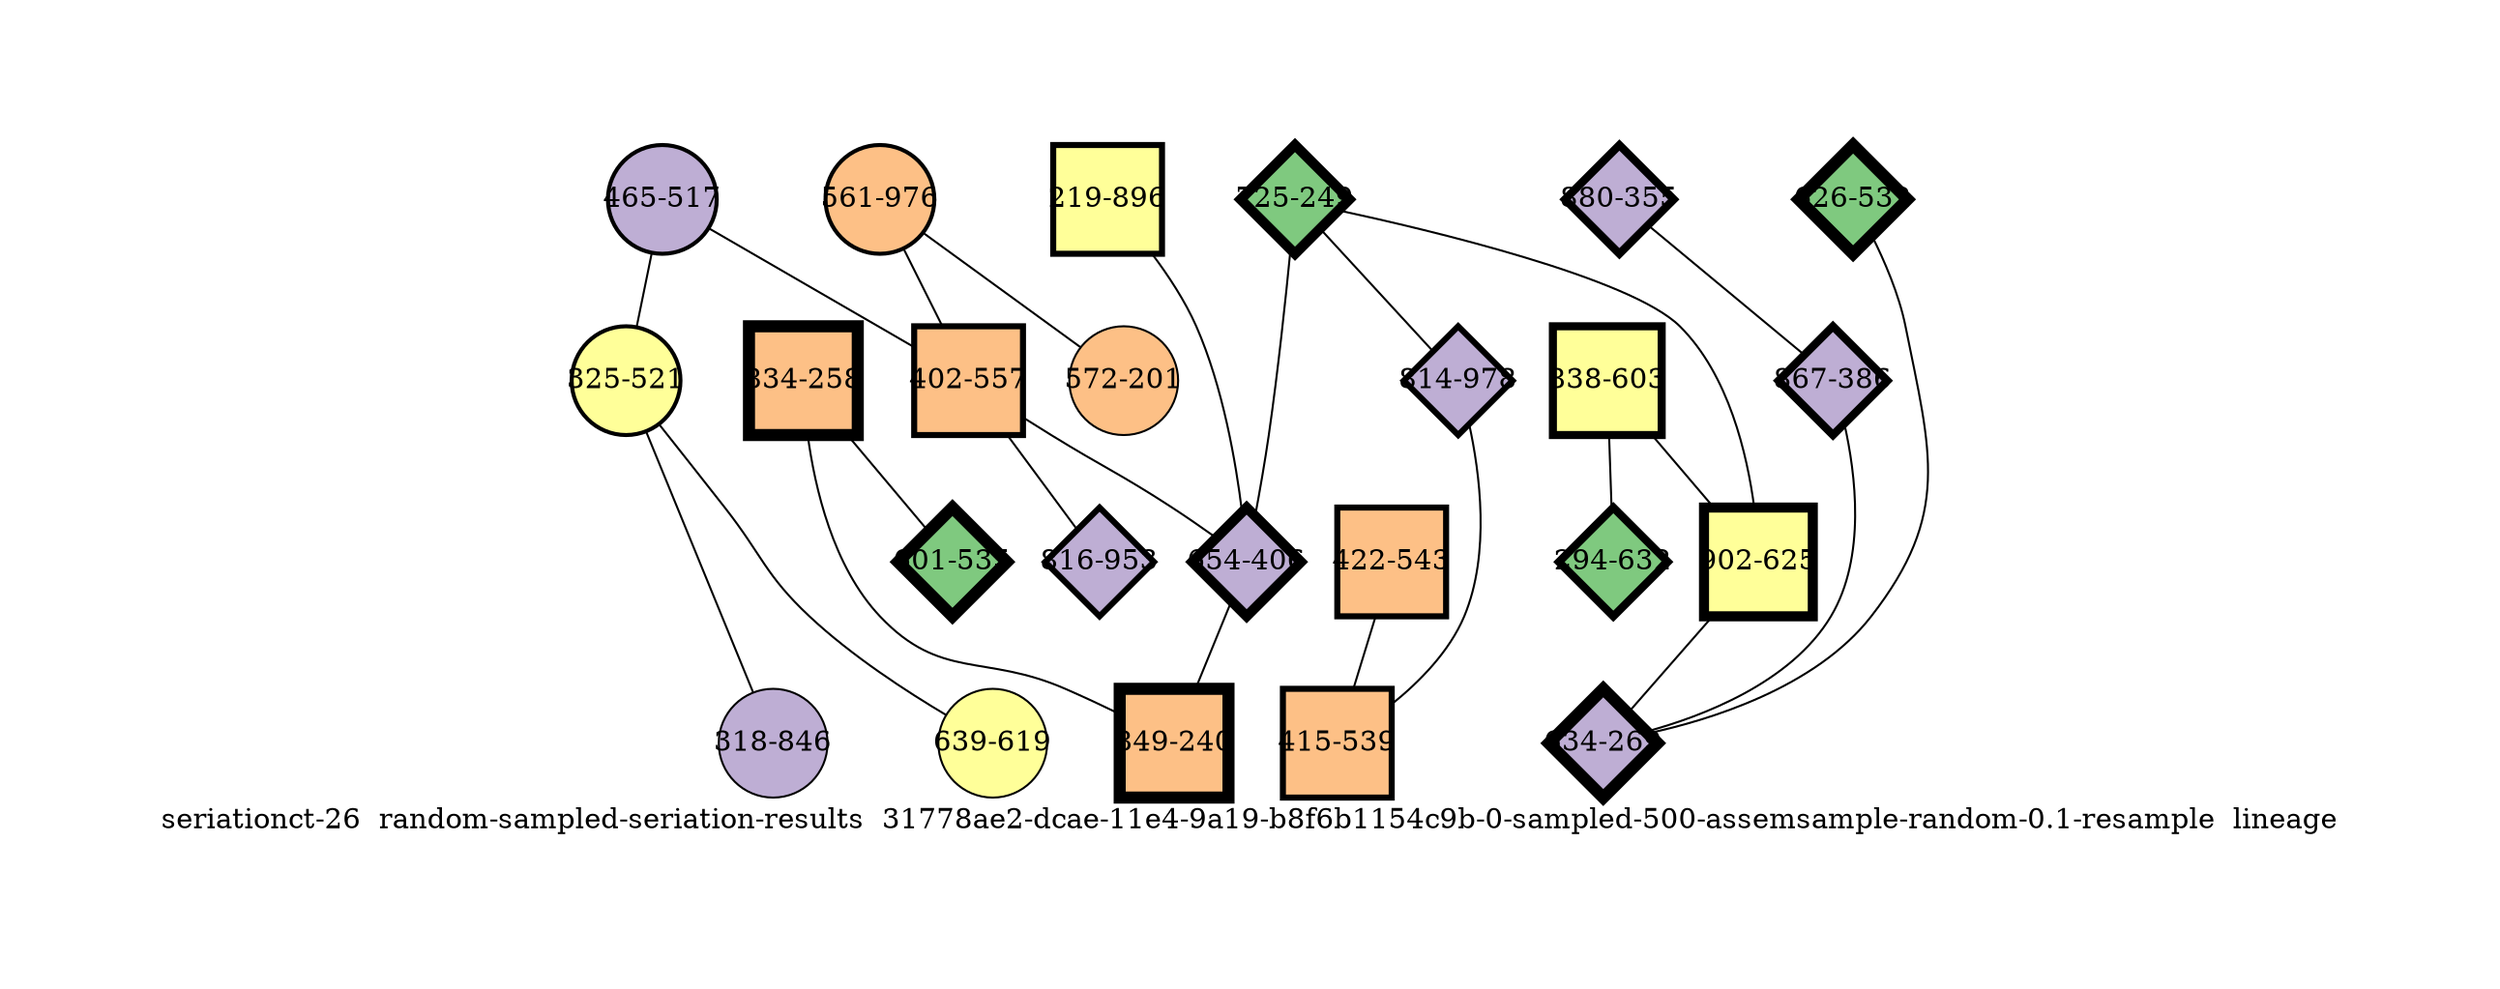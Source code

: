 strict graph "seriationct-26  random-sampled-seriation-results  31778ae2-dcae-11e4-9a19-b8f6b1154c9b-0-sampled-500-assemsample-random-0.1-resample  lineage" {
labelloc=b;
ratio=auto;
pad="1.0";
label="seriationct-26  random-sampled-seriation-results  31778ae2-dcae-11e4-9a19-b8f6b1154c9b-0-sampled-500-assemsample-random-0.1-resample  lineage";
node [width="0.75", style=filled, fixedsize=true, height="0.75", shape=circle, label=""];
0 [xCoordinate="517.0", appears_in_slice=2, yCoordinate="465.0", colorscheme=accent6, lineage_id=0, short_label="465-517", label="465-517", shape=circle, cluster_id=1, fillcolor=2, size="500.0", id=0, penwidth="2.0"];
1 [xCoordinate="355.0", appears_in_slice=4, yCoordinate="880.0", colorscheme=accent6, lineage_id=2, short_label="880-355", label="880-355", shape=diamond, cluster_id=1, fillcolor=2, size="500.0", id=1, penwidth="4.0"];
2 [xCoordinate="521.0", appears_in_slice=2, yCoordinate="325.0", colorscheme=accent6, lineage_id=0, short_label="325-521", label="325-521", shape=circle, cluster_id=3, fillcolor=4, size="500.0", id=2, penwidth="2.0"];
3 [xCoordinate="258.0", appears_in_slice=6, yCoordinate="834.0", colorscheme=accent6, lineage_id=1, short_label="834-258", label="834-258", shape=square, cluster_id=2, fillcolor=3, size="500.0", id=3, penwidth="6.0"];
4 [xCoordinate="976.0", appears_in_slice=2, yCoordinate="561.0", colorscheme=accent6, lineage_id=0, short_label="561-976", label="561-976", shape=circle, cluster_id=2, fillcolor=3, size="500.0", id=4, penwidth="2.0"];
5 [xCoordinate="896.0", appears_in_slice=3, yCoordinate="219.0", colorscheme=accent6, lineage_id=1, short_label="219-896", label="219-896", shape=square, cluster_id=3, fillcolor=4, size="500.0", id=5, penwidth="3.0"];
6 [xCoordinate="543.0", appears_in_slice=3, yCoordinate="422.0", colorscheme=accent6, lineage_id=1, short_label="422-543", label="422-543", shape=square, cluster_id=2, fillcolor=3, size="500.0", id=6, penwidth="3.0"];
7 [xCoordinate="557.0", appears_in_slice=3, yCoordinate="402.0", colorscheme=accent6, lineage_id=1, short_label="402-557", label="402-557", shape=square, cluster_id=2, fillcolor=3, size="500.0", id=7, penwidth="3.0"];
8 [xCoordinate="532.0", appears_in_slice=6, yCoordinate="626.0", colorscheme=accent6, lineage_id=2, short_label="626-532", label="626-532", shape=diamond, cluster_id=0, fillcolor=1, size="500.0", id=8, penwidth="6.0"];
9 [xCoordinate="535.0", appears_in_slice=6, yCoordinate="601.0", colorscheme=accent6, lineage_id=2, short_label="601-535", label="601-535", shape=diamond, cluster_id=0, fillcolor=1, size="500.0", id=9, penwidth="6.0"];
10 [xCoordinate="249.0", appears_in_slice=5, yCoordinate="725.0", colorscheme=accent6, lineage_id=2, short_label="725-249", label="725-249", shape=diamond, cluster_id=0, fillcolor=1, size="500.0", id=10, penwidth="5.0"];
11 [xCoordinate="201.0", appears_in_slice=1, yCoordinate="572.0", colorscheme=accent6, lineage_id=0, short_label="572-201", label="572-201", shape=circle, cluster_id=2, fillcolor=3, size="500.0", id=11, penwidth="1.0"];
12 [xCoordinate="406.0", appears_in_slice=5, yCoordinate="654.0", colorscheme=accent6, lineage_id=2, short_label="654-406", label="654-406", shape=diamond, cluster_id=1, fillcolor=2, size="500.0", id=12, penwidth="5.0"];
13 [xCoordinate="603.0", appears_in_slice=4, yCoordinate="838.0", colorscheme=accent6, lineage_id=1, short_label="838-603", label="838-603", shape=square, cluster_id=3, fillcolor=4, size="500.0", id=17, penwidth="4.0"];
14 [xCoordinate="386.0", appears_in_slice=4, yCoordinate="867.0", colorscheme=accent6, lineage_id=2, short_label="867-386", label="867-386", shape=diamond, cluster_id=1, fillcolor=2, size="500.0", id=14, penwidth="4.0"];
15 [xCoordinate="846.0", appears_in_slice=1, yCoordinate="318.0", colorscheme=accent6, lineage_id=0, short_label="318-846", label="318-846", shape=circle, cluster_id=1, fillcolor=2, size="500.0", id=15, penwidth="1.0"];
16 [xCoordinate="240.0", appears_in_slice=6, yCoordinate="849.0", colorscheme=accent6, lineage_id=1, short_label="849-240", label="849-240", shape=square, cluster_id=2, fillcolor=3, size="500.0", id=16, penwidth="6.0"];
17 [xCoordinate="632.0", appears_in_slice=4, yCoordinate="294.0", colorscheme=accent6, lineage_id=2, short_label="294-632", label="294-632", shape=diamond, cluster_id=0, fillcolor=1, size="500.0", id=13, penwidth="4.0"];
18 [xCoordinate="625.0", appears_in_slice=5, yCoordinate="902.0", colorscheme=accent6, lineage_id=1, short_label="902-625", label="902-625", shape=square, cluster_id=3, fillcolor=4, size="500.0", id=18, penwidth="5.0"];
19 [xCoordinate="619.0", appears_in_slice=1, yCoordinate="639.0", colorscheme=accent6, lineage_id=0, short_label="639-619", label="639-619", shape=circle, cluster_id=3, fillcolor=4, size="500.0", id=19, penwidth="1.0"];
20 [xCoordinate="978.0", appears_in_slice=3, yCoordinate="814.0", colorscheme=accent6, lineage_id=2, short_label="814-978", label="814-978", shape=diamond, cluster_id=1, fillcolor=2, size="500.0", id=20, penwidth="3.0"];
21 [xCoordinate="953.0", appears_in_slice=3, yCoordinate="816.0", colorscheme=accent6, lineage_id=2, short_label="816-953", label="816-953", shape=diamond, cluster_id=1, fillcolor=2, size="500.0", id=21, penwidth="3.0"];
22 [xCoordinate="269.0", appears_in_slice=6, yCoordinate="634.0", colorscheme=accent6, lineage_id=2, short_label="634-269", label="634-269", shape=diamond, cluster_id=1, fillcolor=2, size="500.0", id=22, penwidth="6.0"];
23 [xCoordinate="539.0", appears_in_slice=3, yCoordinate="415.0", colorscheme=accent6, lineage_id=1, short_label="415-539", label="415-539", shape=square, cluster_id=2, fillcolor=3, size="500.0", id=23, penwidth="3.0"];
0 -- 2  [inverseweight="3.03919079796", weight="0.329034952551"];
0 -- 7  [inverseweight="1.67504422594", weight="0.596999162478"];
1 -- 14  [inverseweight="25.449329928", weight="0.0392937654088"];
2 -- 19  [inverseweight="2.80007705918", weight="0.357133028436"];
2 -- 15  [inverseweight="1.54809890979", weight="0.645953558702"];
3 -- 16  [inverseweight="32.0092199832", weight="0.0312409987036"];
3 -- 9  [inverseweight="15.8113883008", weight="0.0632455532034"];
4 -- 11  [inverseweight="1.64587704109", weight="0.607578801474"];
4 -- 7  [inverseweight="1.53390110453", weight="0.651932511845"];
5 -- 12  [inverseweight="1.4973953002", weight="0.667826324728"];
6 -- 23  [inverseweight="28.3980917124", weight="0.0352136337233"];
7 -- 12  [inverseweight="1.84182365403", weight="0.542940144031"];
7 -- 21  [inverseweight="14.1761994281", weight="0.0705407683542"];
8 -- 22  [inverseweight="17.1096477707", weight="0.0584465567848"];
10 -- 12  [inverseweight="3.15383667369", weight="0.317074123826"];
10 -- 18  [inverseweight="17.2928615967", weight="0.0578273291792"];
10 -- 20  [inverseweight="6.85381802324", weight="0.145904078079"];
12 -- 16  [inverseweight="1.25582166911", weight="0.796291403947"];
13 -- 17  [inverseweight="23.3634656758", weight="0.0428018691181"];
13 -- 18  [inverseweight="3.978793838", weight="0.251332449158"];
14 -- 22  [inverseweight="3.33897726495", weight="0.299492904757"];
18 -- 22  [inverseweight="7.17366759705", weight="0.139398708746"];
20 -- 23  [inverseweight="24.1121411085", weight="0.0414728827067"];
}
